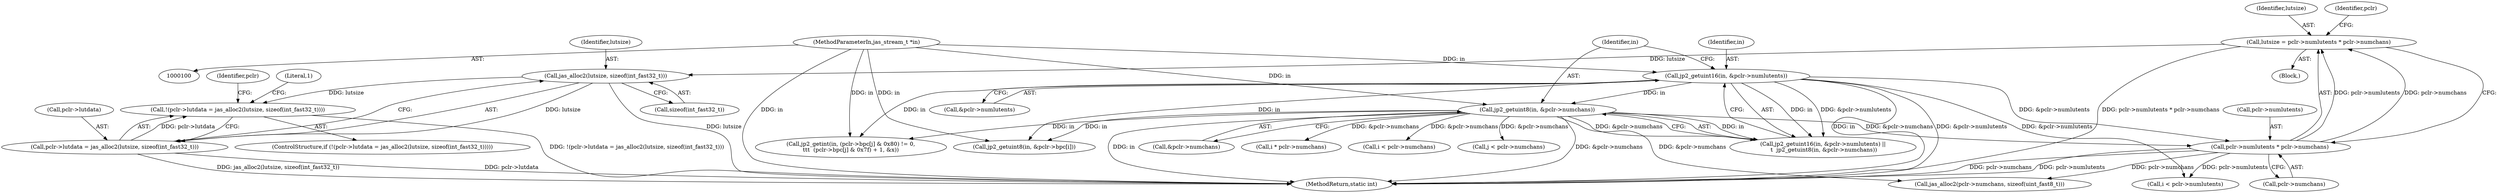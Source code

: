 digraph "0_jasper_e96fc4fdd525fa0ede28074a7e2b1caf94b58b0d_5@integer" {
"1000145" [label="(Call,lutsize = pclr->numlutents * pclr->numchans)"];
"1000147" [label="(Call,pclr->numlutents * pclr->numchans)"];
"1000129" [label="(Call,jp2_getuint16(in, &pclr->numlutents))"];
"1000102" [label="(MethodParameterIn,jas_stream_t *in)"];
"1000135" [label="(Call,jp2_getuint8(in, &pclr->numchans))"];
"1000160" [label="(Call,jas_alloc2(lutsize, sizeof(int_fast32_t)))"];
"1000155" [label="(Call,!(pclr->lutdata = jas_alloc2(lutsize, sizeof(int_fast32_t))))"];
"1000156" [label="(Call,pclr->lutdata = jas_alloc2(lutsize, sizeof(int_fast32_t)))"];
"1000137" [label="(Call,&pclr->numchans)"];
"1000234" [label="(Call,jp2_getint(in, (pclr->bpc[j] & 0x80) != 0,\n\t\t\t  (pclr->bpc[j] & 0x7f) + 1, &x))"];
"1000102" [label="(MethodParameterIn,jas_stream_t *in)"];
"1000151" [label="(Call,pclr->numchans)"];
"1000147" [label="(Call,pclr->numlutents * pclr->numchans)"];
"1000146" [label="(Identifier,lutsize)"];
"1000160" [label="(Call,jas_alloc2(lutsize, sizeof(int_fast32_t)))"];
"1000162" [label="(Call,sizeof(int_fast32_t))"];
"1000167" [label="(Literal,1)"];
"1000213" [label="(Call,i < pclr->numlutents)"];
"1000129" [label="(Call,jp2_getuint16(in, &pclr->numlutents))"];
"1000156" [label="(Call,pclr->lutdata = jas_alloc2(lutsize, sizeof(int_fast32_t)))"];
"1000197" [label="(Call,jp2_getuint8(in, &pclr->bpc[i]))"];
"1000157" [label="(Call,pclr->lutdata)"];
"1000266" [label="(Call,i * pclr->numchans)"];
"1000275" [label="(MethodReturn,static int)"];
"1000161" [label="(Identifier,lutsize)"];
"1000136" [label="(Identifier,in)"];
"1000131" [label="(Call,&pclr->numlutents)"];
"1000188" [label="(Call,i < pclr->numchans)"];
"1000148" [label="(Call,pclr->numlutents)"];
"1000128" [label="(Call,jp2_getuint16(in, &pclr->numlutents) ||\n \t  jp2_getuint8(in, &pclr->numchans))"];
"1000155" [label="(Call,!(pclr->lutdata = jas_alloc2(lutsize, sizeof(int_fast32_t))))"];
"1000158" [label="(Identifier,pclr)"];
"1000225" [label="(Call,j < pclr->numchans)"];
"1000145" [label="(Call,lutsize = pclr->numlutents * pclr->numchans)"];
"1000154" [label="(ControlStructure,if (!(pclr->lutdata = jas_alloc2(lutsize, sizeof(int_fast32_t)))))"];
"1000172" [label="(Identifier,pclr)"];
"1000103" [label="(Block,)"];
"1000135" [label="(Call,jp2_getuint8(in, &pclr->numchans))"];
"1000174" [label="(Call,jas_alloc2(pclr->numchans, sizeof(uint_fast8_t)))"];
"1000130" [label="(Identifier,in)"];
"1000145" -> "1000103"  [label="AST: "];
"1000145" -> "1000147"  [label="CFG: "];
"1000146" -> "1000145"  [label="AST: "];
"1000147" -> "1000145"  [label="AST: "];
"1000158" -> "1000145"  [label="CFG: "];
"1000145" -> "1000275"  [label="DDG: pclr->numlutents * pclr->numchans"];
"1000147" -> "1000145"  [label="DDG: pclr->numlutents"];
"1000147" -> "1000145"  [label="DDG: pclr->numchans"];
"1000145" -> "1000160"  [label="DDG: lutsize"];
"1000147" -> "1000151"  [label="CFG: "];
"1000148" -> "1000147"  [label="AST: "];
"1000151" -> "1000147"  [label="AST: "];
"1000147" -> "1000275"  [label="DDG: pclr->numchans"];
"1000147" -> "1000275"  [label="DDG: pclr->numlutents"];
"1000129" -> "1000147"  [label="DDG: &pclr->numlutents"];
"1000135" -> "1000147"  [label="DDG: &pclr->numchans"];
"1000147" -> "1000174"  [label="DDG: pclr->numchans"];
"1000147" -> "1000213"  [label="DDG: pclr->numlutents"];
"1000129" -> "1000128"  [label="AST: "];
"1000129" -> "1000131"  [label="CFG: "];
"1000130" -> "1000129"  [label="AST: "];
"1000131" -> "1000129"  [label="AST: "];
"1000136" -> "1000129"  [label="CFG: "];
"1000128" -> "1000129"  [label="CFG: "];
"1000129" -> "1000275"  [label="DDG: in"];
"1000129" -> "1000275"  [label="DDG: &pclr->numlutents"];
"1000129" -> "1000128"  [label="DDG: in"];
"1000129" -> "1000128"  [label="DDG: &pclr->numlutents"];
"1000102" -> "1000129"  [label="DDG: in"];
"1000129" -> "1000135"  [label="DDG: in"];
"1000129" -> "1000197"  [label="DDG: in"];
"1000129" -> "1000213"  [label="DDG: &pclr->numlutents"];
"1000129" -> "1000234"  [label="DDG: in"];
"1000102" -> "1000100"  [label="AST: "];
"1000102" -> "1000275"  [label="DDG: in"];
"1000102" -> "1000135"  [label="DDG: in"];
"1000102" -> "1000197"  [label="DDG: in"];
"1000102" -> "1000234"  [label="DDG: in"];
"1000135" -> "1000128"  [label="AST: "];
"1000135" -> "1000137"  [label="CFG: "];
"1000136" -> "1000135"  [label="AST: "];
"1000137" -> "1000135"  [label="AST: "];
"1000128" -> "1000135"  [label="CFG: "];
"1000135" -> "1000275"  [label="DDG: in"];
"1000135" -> "1000275"  [label="DDG: &pclr->numchans"];
"1000135" -> "1000128"  [label="DDG: in"];
"1000135" -> "1000128"  [label="DDG: &pclr->numchans"];
"1000135" -> "1000174"  [label="DDG: &pclr->numchans"];
"1000135" -> "1000188"  [label="DDG: &pclr->numchans"];
"1000135" -> "1000197"  [label="DDG: in"];
"1000135" -> "1000225"  [label="DDG: &pclr->numchans"];
"1000135" -> "1000234"  [label="DDG: in"];
"1000135" -> "1000266"  [label="DDG: &pclr->numchans"];
"1000160" -> "1000156"  [label="AST: "];
"1000160" -> "1000162"  [label="CFG: "];
"1000161" -> "1000160"  [label="AST: "];
"1000162" -> "1000160"  [label="AST: "];
"1000156" -> "1000160"  [label="CFG: "];
"1000160" -> "1000275"  [label="DDG: lutsize"];
"1000160" -> "1000155"  [label="DDG: lutsize"];
"1000160" -> "1000156"  [label="DDG: lutsize"];
"1000155" -> "1000154"  [label="AST: "];
"1000155" -> "1000156"  [label="CFG: "];
"1000156" -> "1000155"  [label="AST: "];
"1000167" -> "1000155"  [label="CFG: "];
"1000172" -> "1000155"  [label="CFG: "];
"1000155" -> "1000275"  [label="DDG: !(pclr->lutdata = jas_alloc2(lutsize, sizeof(int_fast32_t)))"];
"1000156" -> "1000155"  [label="DDG: pclr->lutdata"];
"1000157" -> "1000156"  [label="AST: "];
"1000156" -> "1000275"  [label="DDG: pclr->lutdata"];
"1000156" -> "1000275"  [label="DDG: jas_alloc2(lutsize, sizeof(int_fast32_t))"];
}
